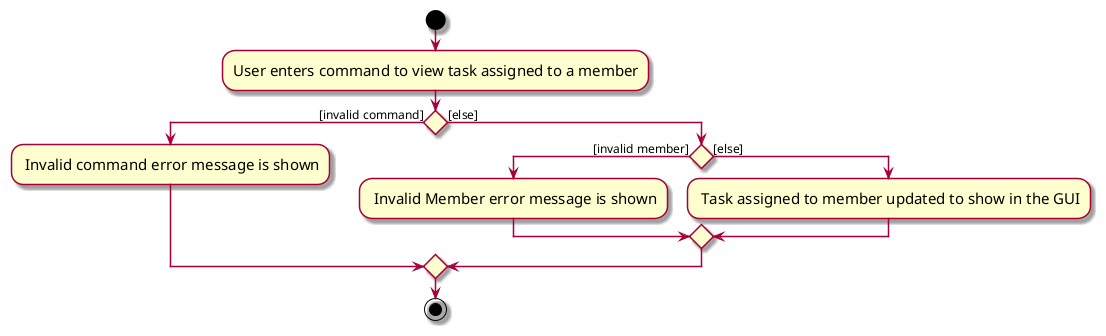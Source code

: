 @startuml
skin rose
skinparam ActivityFontSize 15
skinparam ArrowFontSize 12
start
:User enters command to view task assigned to a member;

if () then ([invalid command])
    : Invalid command error message is shown;
else ([else])
    if () then ([invalid member])
        : Invalid Member error message is shown;
    else ([else])
        : Task assigned to member updated to show in the GUI;
    endif
endif
stop
@enduml
